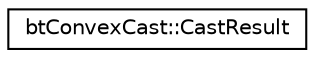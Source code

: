 digraph G
{
  edge [fontname="Helvetica",fontsize="10",labelfontname="Helvetica",labelfontsize="10"];
  node [fontname="Helvetica",fontsize="10",shape=record];
  rankdir="LR";
  Node1 [label="btConvexCast::CastResult",height=0.2,width=0.4,color="black", fillcolor="white", style="filled",URL="$structbtConvexCast_1_1CastResult.html",tooltip="RayResult stores the closest result alternatively, add a callback method to decide about closest/all ..."];
}
